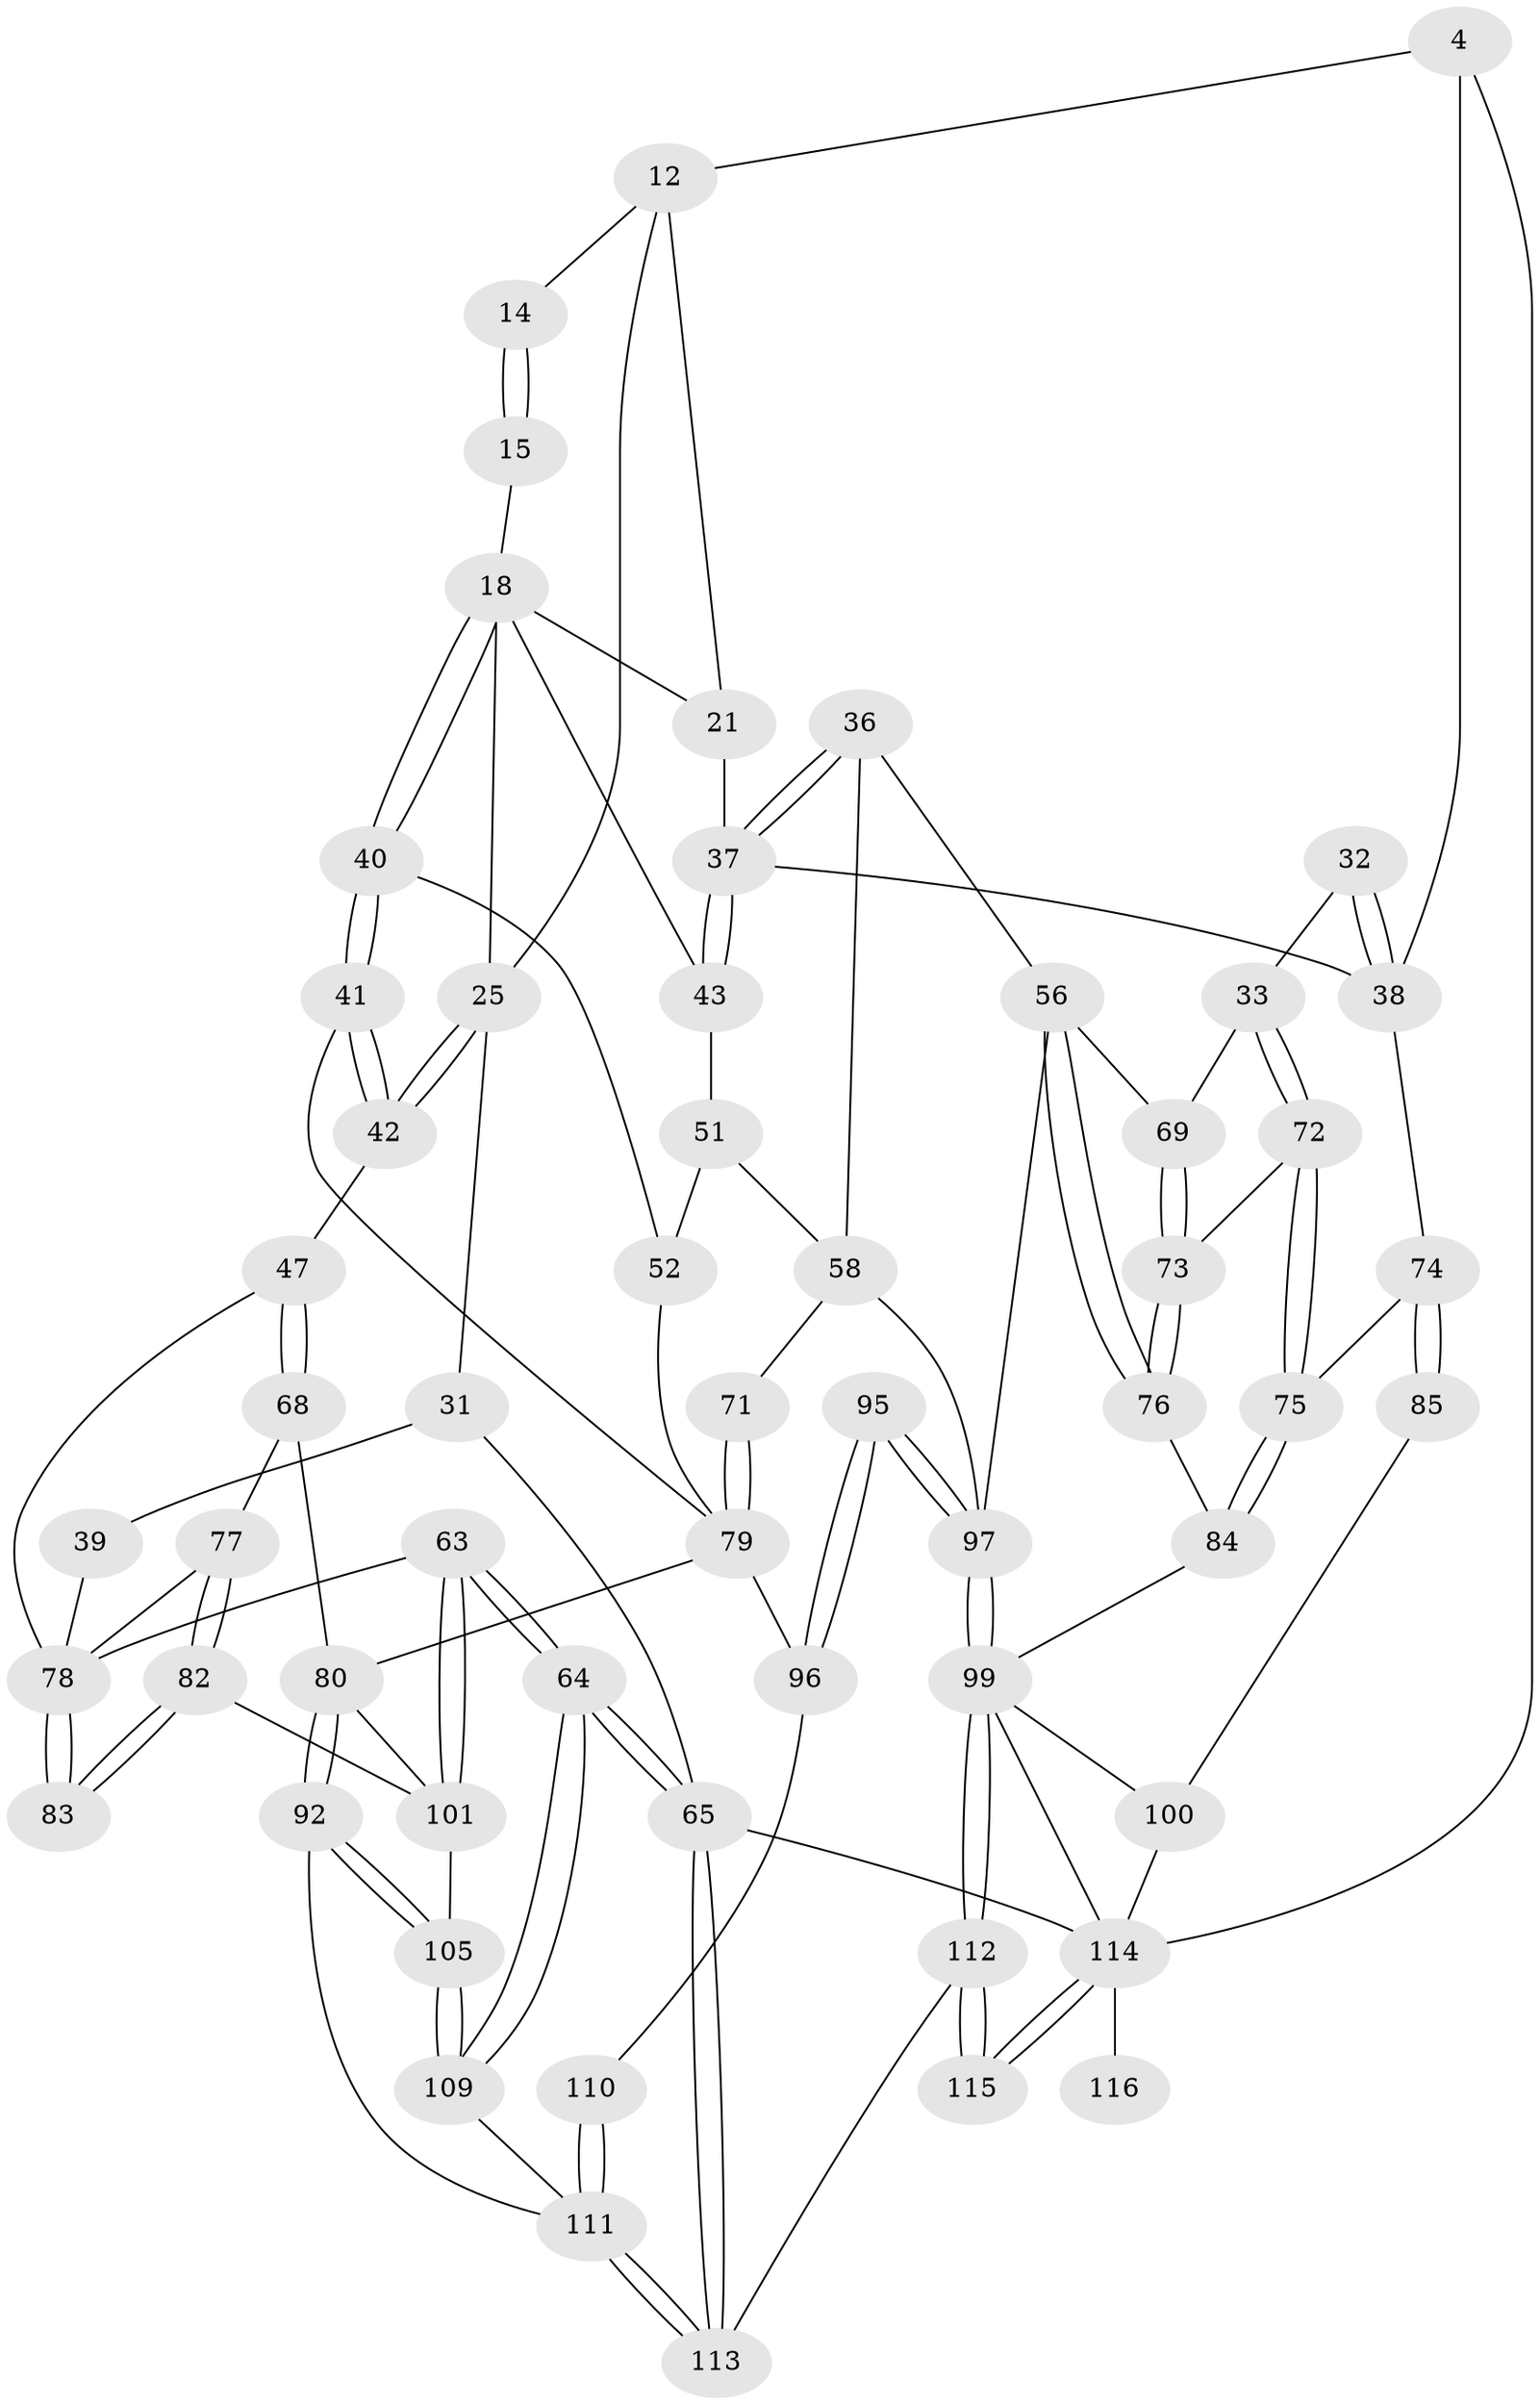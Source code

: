 // original degree distribution, {3: 0.02586206896551724, 4: 0.23275862068965517, 5: 0.5086206896551724, 6: 0.23275862068965517}
// Generated by graph-tools (version 1.1) at 2025/01/03/09/25 05:01:42]
// undirected, 58 vertices, 128 edges
graph export_dot {
graph [start="1"]
  node [color=gray90,style=filled];
  4 [pos="+1+0"];
  12 [pos="+0.6605566902773553+0.03709780522703285",super="+2+3+8"];
  14 [pos="+0.49285170413801754+0.04776304157888895",super="+13"];
  15 [pos="+0.5582364977860859+0.11398666561059498"];
  18 [pos="+0.3752150318861018+0.2080308238491863",super="+17"];
  21 [pos="+0.7507266898268654+0.16886839131586498",super="+19+20"];
  25 [pos="+0.13409769557462997+0.28313955057053175",super="+10"];
  31 [pos="+0+0",super="+23+24+26+22"];
  32 [pos="+0.8980318794215835+0.40806858772458965"];
  33 [pos="+0.8932763397201858+0.4089046980852206"];
  36 [pos="+0.7171732769488851+0.3782556461025917"];
  37 [pos="+0.7091027019386972+0.3475242025016789",super="+30+29"];
  38 [pos="+0.9039484834577717+0.409423968748971",super="+27+28"];
  39 [pos="+0+0.1199593801348511"];
  40 [pos="+0.34343625098796043+0.39438380105644644"];
  41 [pos="+0.3122615612358942+0.4293645264116326"];
  42 [pos="+0.13457454856568507+0.3250732974018603"];
  43 [pos="+0.5428297185405109+0.33129846940846935"];
  47 [pos="+0.0721813151705061+0.4057778269779805"];
  51 [pos="+0.5928262775303976+0.44315665913862334",super="+44"];
  52 [pos="+0.4647462472737227+0.42845001161194457",super="+45+46"];
  56 [pos="+0.6408356857412637+0.5743005735756957",super="+55+35"];
  58 [pos="+0.5764973337309207+0.5479525531970588",super="+50"];
  63 [pos="+0+1"];
  64 [pos="+0+1"];
  65 [pos="+0+1",super="+6"];
  68 [pos="+0.12333068488724898+0.4993717666735312"];
  69 [pos="+0.7738242556208927+0.5080571242543729",super="+34"];
  71 [pos="+0.5630422299250502+0.5503407030376732"];
  72 [pos="+0.8071875224221098+0.5475884940794244"];
  73 [pos="+0.7728227440232962+0.5434288738501604"];
  74 [pos="+0.8660486519708048+0.568334669068369",super="+61"];
  75 [pos="+0.8354826896641276+0.5621571875275527"];
  76 [pos="+0.7481731483991797+0.5697707097091189"];
  77 [pos="+0.08409896013323612+0.5312984435474344"];
  78 [pos="+0.050766167871592514+0.5471159097281894",super="+62"];
  79 [pos="+0.45434831910190876+0.6272711303888512",super="+70+54+53"];
  80 [pos="+0.21355403292741318+0.6574934060938693",super="+67"];
  82 [pos="+0.08795290510650623+0.6509900425165346"];
  83 [pos="+0+0.6549557188186086"];
  84 [pos="+0.7830584262967796+0.6198182131391504"];
  85 [pos="+0.8602373088227516+0.6459387396525346",super="+60"];
  92 [pos="+0.21990051345924352+0.6660732141828242"];
  95 [pos="+0.6168574066219997+0.77659763997002"];
  96 [pos="+0.593694439800549+0.768839990165064",super="+89"];
  97 [pos="+0.6388267910897891+0.8076294481241554",super="+93+94"];
  99 [pos="+0.6676534388688222+0.8823699706965265",super="+98+87+88"];
  100 [pos="+1+0.6239952973602694",super="+86+59"];
  101 [pos="+0.05177840483755857+0.8133075616595007",super="+81"];
  105 [pos="+0.20776536489949535+0.8144332473728668"];
  109 [pos="+0.22841116710414022+0.8584675460007004"];
  110 [pos="+0.40195248412621043+0.7900112374634752",super="+90"];
  111 [pos="+0.37396477268069106+1",super="+108+91"];
  112 [pos="+0.5668945442668645+1"];
  113 [pos="+0.40007938188678466+1"];
  114 [pos="+0.8402376618113587+1",super="+104+107+106"];
  115 [pos="+0.8253843627062786+1"];
  116 [pos="+0.9420500218338219+0.9397287910605824"];
  4 -- 38;
  4 -- 12;
  4 -- 114;
  12 -- 14 [weight=2];
  12 -- 21 [weight=2];
  12 -- 25;
  14 -- 15 [weight=2];
  14 -- 15;
  15 -- 18;
  18 -- 40;
  18 -- 40;
  18 -- 25;
  18 -- 43;
  18 -- 21;
  21 -- 37 [weight=2];
  25 -- 42;
  25 -- 42;
  25 -- 31 [weight=2];
  31 -- 39 [weight=2];
  31 -- 65 [weight=2];
  32 -- 33;
  32 -- 38 [weight=2];
  32 -- 38;
  33 -- 72;
  33 -- 72;
  33 -- 69;
  36 -- 37;
  36 -- 37;
  36 -- 56;
  36 -- 58;
  37 -- 43;
  37 -- 43;
  37 -- 38;
  38 -- 74;
  39 -- 78;
  40 -- 41;
  40 -- 41;
  40 -- 52;
  41 -- 42;
  41 -- 42;
  41 -- 79;
  42 -- 47;
  43 -- 51;
  47 -- 68;
  47 -- 68;
  47 -- 78;
  51 -- 52 [weight=2];
  51 -- 58;
  52 -- 79 [weight=2];
  56 -- 76;
  56 -- 76;
  56 -- 69 [weight=2];
  56 -- 97;
  58 -- 71;
  58 -- 97;
  63 -- 64;
  63 -- 64;
  63 -- 101;
  63 -- 101;
  63 -- 78;
  64 -- 65;
  64 -- 65;
  64 -- 109;
  64 -- 109;
  65 -- 113;
  65 -- 113;
  65 -- 114 [weight=2];
  68 -- 77;
  68 -- 80;
  69 -- 73;
  69 -- 73;
  71 -- 79 [weight=2];
  71 -- 79;
  72 -- 73;
  72 -- 75;
  72 -- 75;
  73 -- 76;
  73 -- 76;
  74 -- 75;
  74 -- 85 [weight=2];
  74 -- 85;
  75 -- 84;
  75 -- 84;
  76 -- 84;
  77 -- 78;
  77 -- 82;
  77 -- 82;
  78 -- 83 [weight=2];
  78 -- 83;
  79 -- 80;
  79 -- 96;
  80 -- 92;
  80 -- 92;
  80 -- 101;
  82 -- 83;
  82 -- 83;
  82 -- 101;
  84 -- 99;
  85 -- 100 [weight=2];
  92 -- 105;
  92 -- 105;
  92 -- 111;
  95 -- 96;
  95 -- 96;
  95 -- 97 [weight=2];
  95 -- 97;
  96 -- 110 [weight=2];
  97 -- 99 [weight=2];
  97 -- 99;
  99 -- 112;
  99 -- 112;
  99 -- 114;
  99 -- 100;
  100 -- 114 [weight=2];
  101 -- 105;
  105 -- 109;
  105 -- 109;
  109 -- 111;
  110 -- 111 [weight=2];
  110 -- 111;
  111 -- 113;
  111 -- 113;
  112 -- 113;
  112 -- 115;
  112 -- 115;
  114 -- 115 [weight=2];
  114 -- 115;
  114 -- 116 [weight=3];
}

